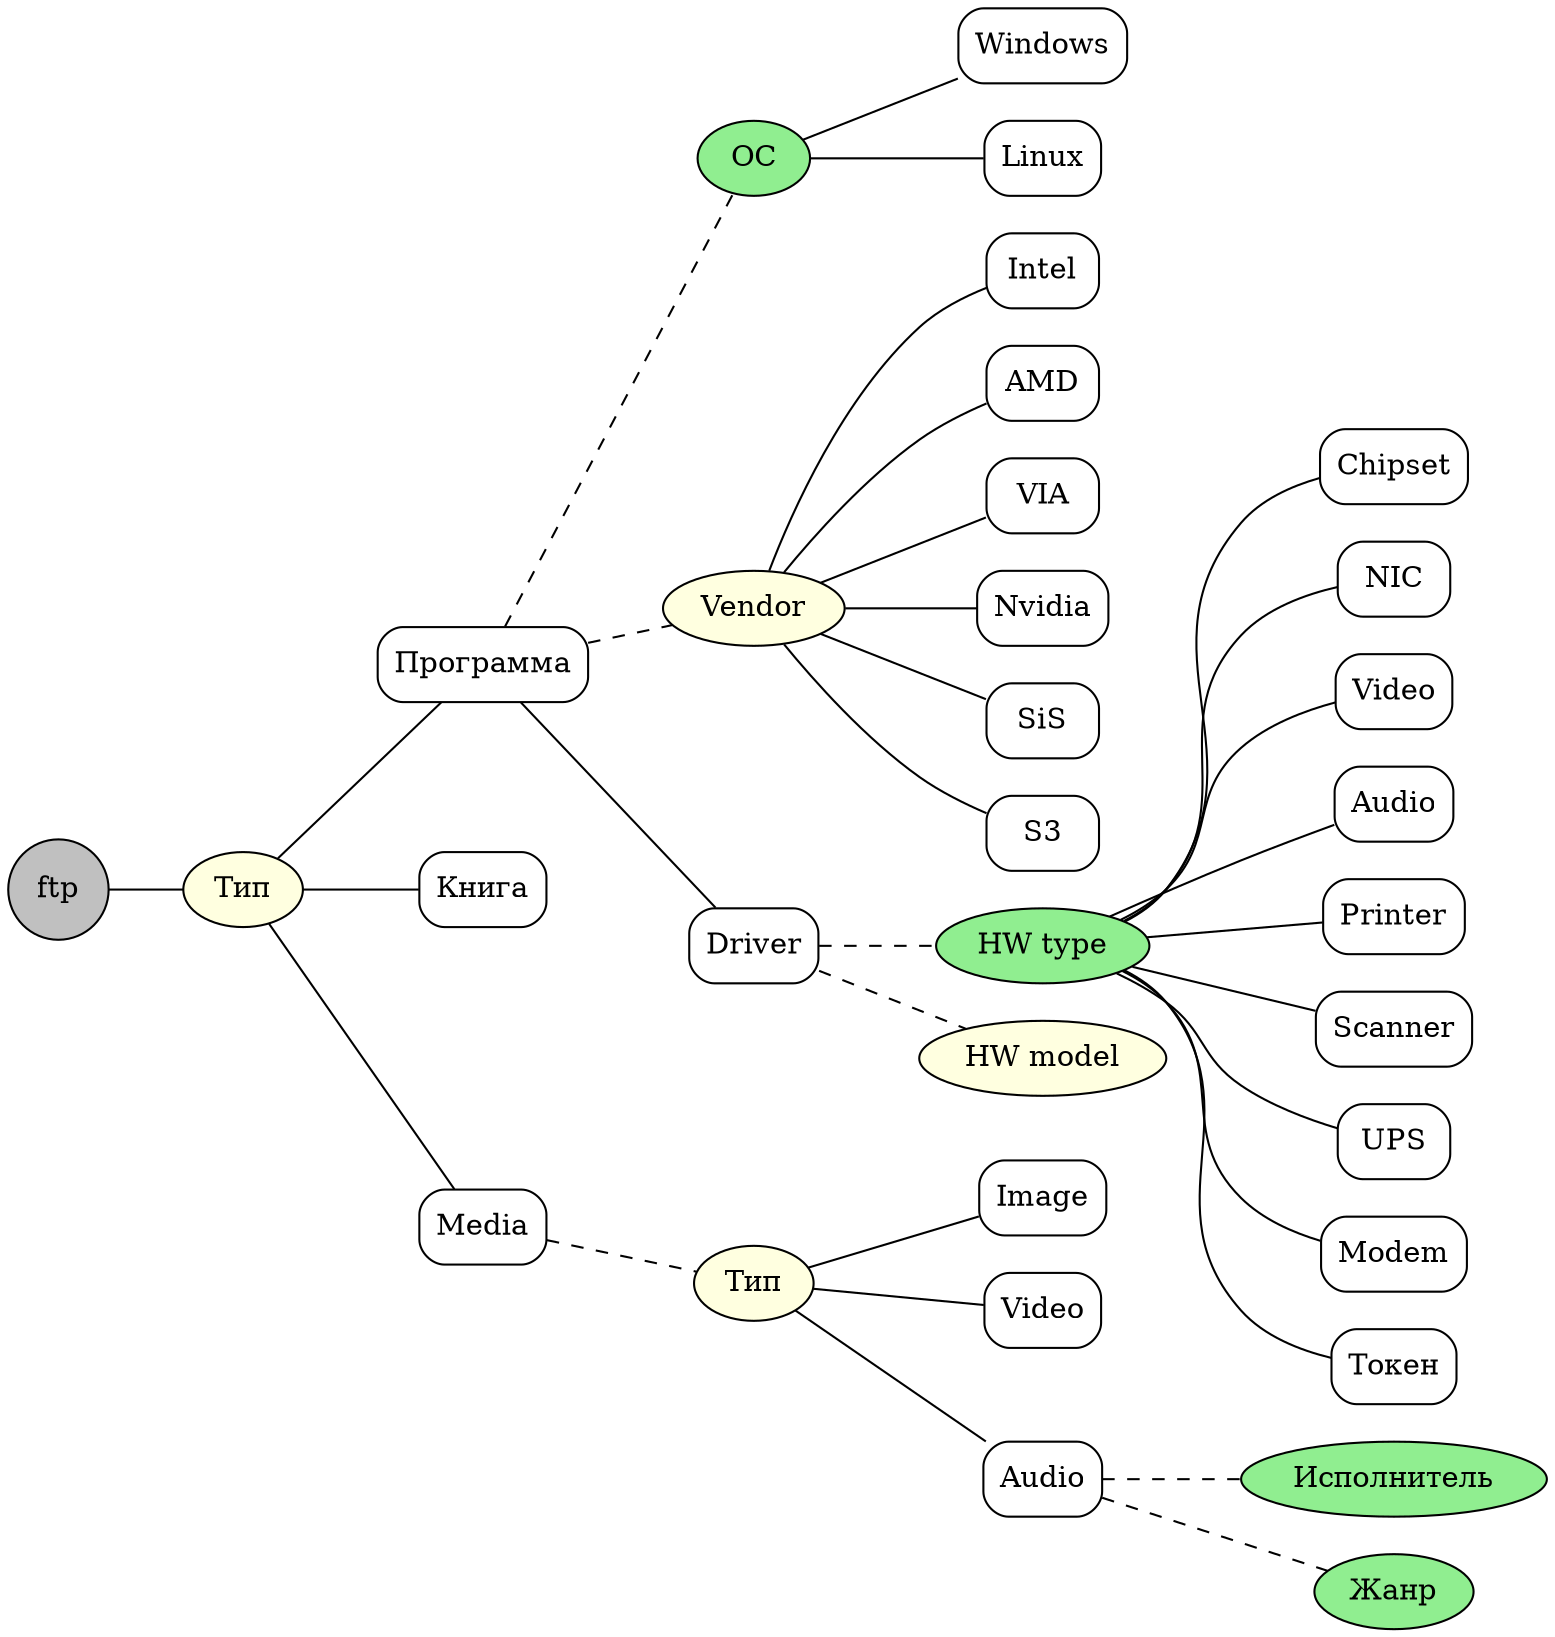 graph ftp {
  overlap="false";
  rankdir="LR";
  /* defaults */
  {
    node  	[shape="circle", style="filled", fillcolor="grey"];
    n0		[label="ftp"];
  }
  /* AttrGroup */
  {
    node  	[shape="ellipse", style="filled"];
    /* AttrGroup.Mselect */
    {
      node  	[fillcolor="lightgreen"];
      os	[label="ОС"];
      hwtype	[label="HW type"];
      artist	[label="Исполнитель"];
      genre	[label="Жанр"];
    }
    /* AttrGroup.Sselect */
    {
      node  	[fillcolor="lightyellow"];
      ftype	[label="Тип"];
      vendor	[label="Vendor"];
      hwmodel	[label="HW model"];
      mediatype	[label="Тип"];
    }
  }
  /* AttrItem */
  {
    node  	[shape="rectangle", style="rounded, filled", fillcolor="white"];
    app		[label="Программа"];
    windows	[label="Windows"];
    linux	[label="Linux"];
    driver	[label="Driver"];
    hwchipset	[label="Chipset"];
    hwnic	[label="NIC"];
    hwvideo	[label="Video"];
    hwaudio	[label="Audio"];
    hwprinter	[label="Printer"];
    hwscanner	[label="Scanner"];
    hwups	[label="UPS"];
    hwmodem	[label="Modem"];
    hwtoken	[label="Токен"];
    vendor1	[label="Intel"];
    vendor2	[label="AMD"];
    vendor3	[label="VIA"];
    vendor4	[label="Nvidia"];
    vendor5	[label="SiS"];
    vendor6	[label="S3"];
    book	[label="Книга"];
    media	[label="Media"];
    image	[label="Image"];
    video	[label="Video"];
    audio	[label="Audio"];
  }
  /* go */
  /* 1. AttrGroup definitions */
  n0		-- { ftype; };
  mediatype	-- { image; video; audio; };
  os		-- { windows; linux; };
  vendor	-- { vendor1; vendor2; vendor3; vendor4; vendor5; vendor6; };
  hwtype	-- { hwchipset; hwnic; hwvideo; hwaudio; hwprinter; hwscanner; hwups; hwmodem; hwtoken; };
  /* 2. AttrItem's groups */
  {
    edge	[style="dashed"];
    media	-- { mediatype; };
    audio	-- { artist; genre; };
    app		-- { os; vendor; };
    driver	-- { hwtype; hwmodel; };
  }
  /* 3. AttrItem Hierarchy */
  ftype		-- { app; book; media; };
  app		-- { driver; };
}
/*
Complex hw:
- desktop
- Notebook
- MFU
- MB
HW Vendor

= App type: =
web-browser
mailer
archiver
antivirus
editor
filemanager
imageviewer
office suite
ocr
sysutil (undelete; registry; partition; sysinfo)
*/
